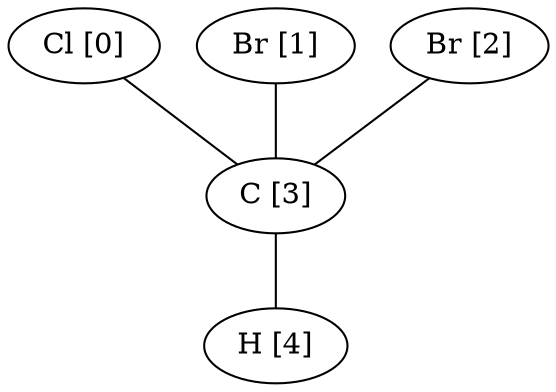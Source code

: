 graph G {
0[label="Cl [0]"];
1[label="Br [1]"];
2[label="Br [2]"];
3[label="C [3]"];
4[label="H [4]"];
0--3 ;
1--3 ;
2--3 ;
3--4 ;
}
